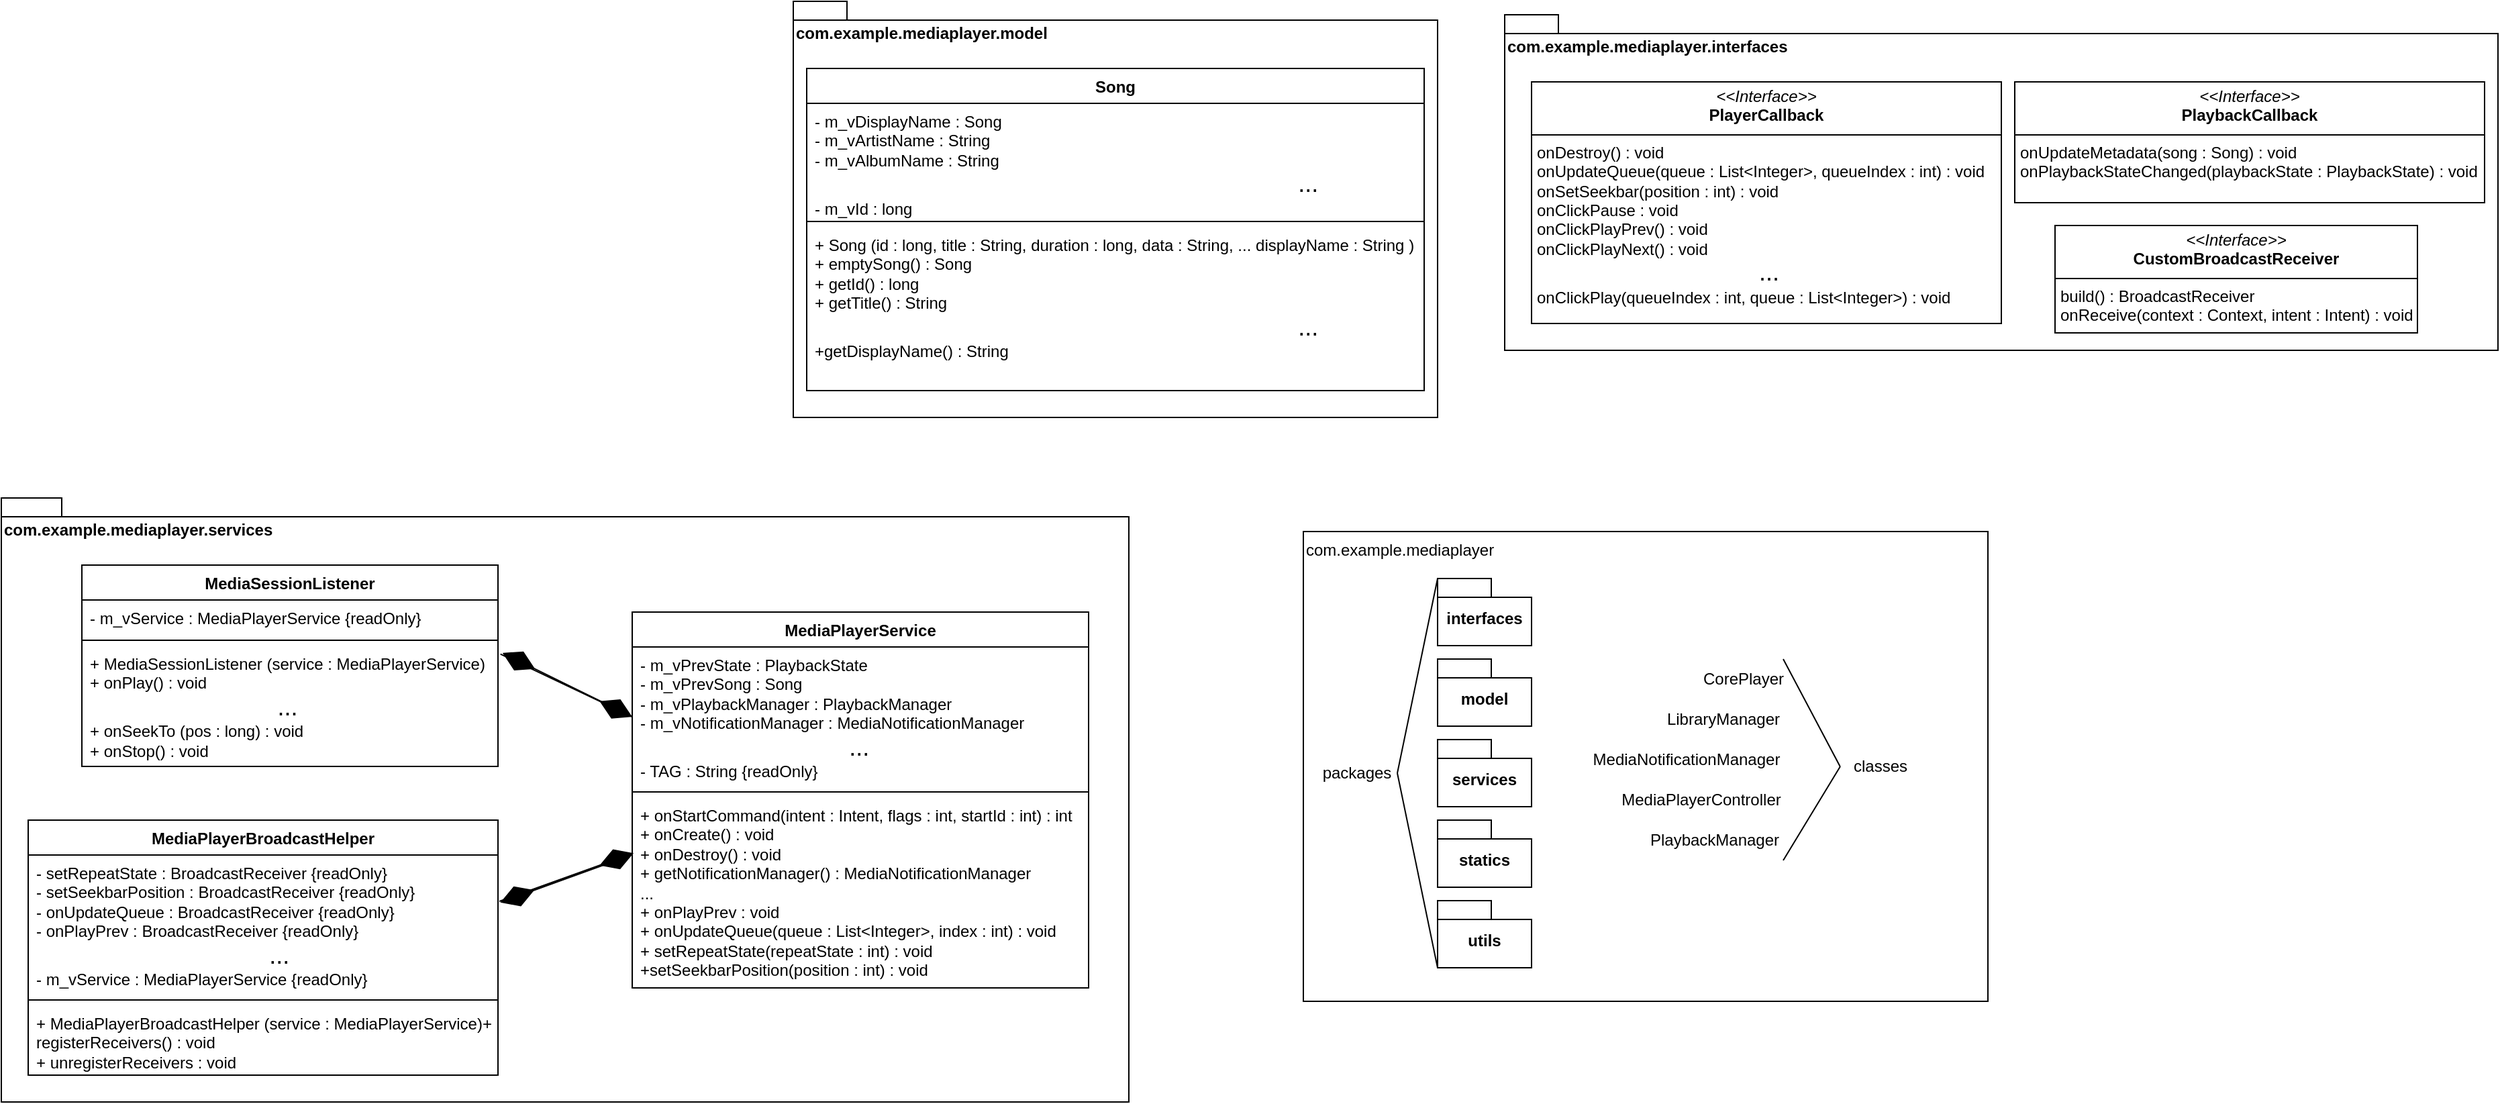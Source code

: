<mxfile version="24.4.0" type="github">
  <diagram name="Страница — 1" id="M9xCnpS0xsGaigTrREdY">
    <mxGraphModel dx="3703" dy="1117" grid="1" gridSize="10" guides="1" tooltips="1" connect="1" arrows="1" fold="1" page="1" pageScale="1" pageWidth="827" pageHeight="1169" math="0" shadow="0">
      <root>
        <mxCell id="0" />
        <mxCell id="1" parent="0" />
        <mxCell id="pfNWvsB-766Iec26Grvq-45" value="&lt;div align=&quot;left&quot;&gt;com.example.mediaplayer.services&lt;/div&gt;" style="shape=folder;fontStyle=1;spacingTop=10;tabWidth=40;tabHeight=14;tabPosition=left;html=1;whiteSpace=wrap;align=left;verticalAlign=top;" vertex="1" parent="1">
          <mxGeometry x="-1010" y="560" width="840" height="450" as="geometry" />
        </mxCell>
        <mxCell id="pfNWvsB-766Iec26Grvq-44" value="&lt;div align=&quot;left&quot;&gt;com.example.mediaplayer.interfaces&lt;/div&gt;" style="shape=folder;fontStyle=1;spacingTop=10;tabWidth=40;tabHeight=14;tabPosition=left;html=1;whiteSpace=wrap;align=left;verticalAlign=top;" vertex="1" parent="1">
          <mxGeometry x="110" y="200" width="740" height="250" as="geometry" />
        </mxCell>
        <mxCell id="pfNWvsB-766Iec26Grvq-43" value="com.example.mediaplayer.model" style="shape=folder;fontStyle=1;spacingTop=10;tabWidth=40;tabHeight=14;tabPosition=left;html=1;whiteSpace=wrap;verticalAlign=top;align=left;" vertex="1" parent="1">
          <mxGeometry x="-420" y="190" width="480" height="310" as="geometry" />
        </mxCell>
        <mxCell id="pfNWvsB-766Iec26Grvq-1" value="&lt;div align=&quot;left&quot;&gt;com.example.mediaplayer&lt;/div&gt;" style="rounded=0;whiteSpace=wrap;html=1;align=left;verticalAlign=top;" vertex="1" parent="1">
          <mxGeometry x="-40" y="585" width="510" height="350" as="geometry" />
        </mxCell>
        <mxCell id="uJCwriH5KJLlYhuBKGId-6" value="" style="text;strokeColor=none;fillColor=none;align=left;verticalAlign=middle;spacingTop=-1;spacingLeft=4;spacingRight=4;rotatable=0;labelPosition=right;points=[];portConstraint=eastwest;" parent="1" vertex="1">
          <mxGeometry x="400" y="390" width="20" height="14" as="geometry" />
        </mxCell>
        <mxCell id="uJCwriH5KJLlYhuBKGId-18" value="Song" style="swimlane;fontStyle=1;align=center;verticalAlign=top;childLayout=stackLayout;horizontal=1;startSize=26;horizontalStack=0;resizeParent=1;resizeParentMax=0;resizeLast=0;collapsible=1;marginBottom=0;whiteSpace=wrap;html=1;" parent="1" vertex="1">
          <mxGeometry x="-410" y="240" width="460" height="240" as="geometry" />
        </mxCell>
        <mxCell id="uJCwriH5KJLlYhuBKGId-19" value="&lt;div&gt;- m_vDisplayName : Song&lt;/div&gt;&lt;div&gt;- m_vArtistName : String&lt;/div&gt;&lt;div&gt;- m_vAlbumName : String&lt;br&gt;&lt;/div&gt;&lt;div align=&quot;center&quot;&gt;&lt;font style=&quot;font-size: 18px;&quot;&gt;&lt;span style=&quot;white-space: pre;&quot;&gt;&#x9;&lt;/span&gt;&lt;span style=&quot;white-space: pre;&quot;&gt;&#x9;&lt;/span&gt;&lt;span style=&quot;white-space: pre;&quot;&gt;&#x9;&lt;/span&gt;&lt;span style=&quot;white-space: pre;&quot;&gt;&#x9;&lt;/span&gt;&lt;span style=&quot;white-space: pre;&quot;&gt;&#x9;&lt;/span&gt;&lt;span style=&quot;white-space: pre;&quot;&gt;&#x9;&lt;/span&gt;&lt;span style=&quot;white-space: pre;&quot;&gt;&#x9;&lt;/span&gt;&lt;span style=&quot;white-space: pre;&quot;&gt;&#x9;&lt;/span&gt;&lt;span style=&quot;white-space: pre;&quot;&gt;&#x9;&lt;/span&gt;...&lt;/font&gt;&lt;/div&gt;&lt;div&gt;- m_vId : long&lt;br&gt;&lt;/div&gt;" style="text;strokeColor=none;fillColor=none;align=left;verticalAlign=top;spacingLeft=4;spacingRight=4;overflow=hidden;rotatable=0;points=[[0,0.5],[1,0.5]];portConstraint=eastwest;whiteSpace=wrap;html=1;" parent="uJCwriH5KJLlYhuBKGId-18" vertex="1">
          <mxGeometry y="26" width="460" height="84" as="geometry" />
        </mxCell>
        <mxCell id="uJCwriH5KJLlYhuBKGId-20" value="" style="line;strokeWidth=1;fillColor=none;align=left;verticalAlign=middle;spacingTop=-1;spacingLeft=3;spacingRight=3;rotatable=0;labelPosition=right;points=[];portConstraint=eastwest;strokeColor=inherit;" parent="uJCwriH5KJLlYhuBKGId-18" vertex="1">
          <mxGeometry y="110" width="460" height="8" as="geometry" />
        </mxCell>
        <mxCell id="uJCwriH5KJLlYhuBKGId-21" value="&lt;div&gt;+ Song (id : long, title : String, duration : long, data : String, ... displayName : String )&lt;/div&gt;&lt;div&gt;+ emptySong() : Song&lt;/div&gt;&lt;div&gt;+ getId() : long&lt;/div&gt;&lt;div&gt;+ getTitle() : String&lt;br&gt;&lt;/div&gt;&lt;div&gt;&lt;font style=&quot;font-size: 18px;&quot;&gt;&lt;span style=&quot;white-space: pre;&quot;&gt;&#x9;&lt;/span&gt;&lt;span style=&quot;white-space: pre;&quot;&gt;&#x9;&lt;/span&gt;&lt;span style=&quot;white-space: pre;&quot;&gt;&#x9;&lt;/span&gt;&lt;span style=&quot;white-space: pre;&quot;&gt;&#x9;&lt;/span&gt;&lt;span style=&quot;white-space: pre;&quot;&gt;&#x9;&lt;/span&gt;&lt;span style=&quot;white-space: pre;&quot;&gt;&#x9;&lt;/span&gt;&lt;span style=&quot;white-space: pre;&quot;&gt;&#x9;&lt;/span&gt;&lt;span style=&quot;white-space: pre;&quot;&gt;&#x9;&lt;/span&gt;&lt;span style=&quot;white-space: pre;&quot;&gt;&#x9;&lt;/span&gt;...&lt;/font&gt;&lt;/div&gt;&lt;div align=&quot;left&quot;&gt;&lt;font style=&quot;font-size: 12px;&quot;&gt;+getDisplayName() : String&lt;br&gt;&lt;/font&gt;&lt;/div&gt;&lt;div align=&quot;center&quot;&gt;&lt;font style=&quot;font-size: 18px;&quot;&gt;&lt;br&gt;&lt;/font&gt;&lt;/div&gt;&lt;div&gt;&lt;br&gt;&lt;/div&gt;&lt;div&gt;&lt;br&gt;&lt;/div&gt;" style="text;strokeColor=none;fillColor=none;align=left;verticalAlign=top;spacingLeft=4;spacingRight=4;overflow=hidden;rotatable=0;points=[[0,0.5],[1,0.5]];portConstraint=eastwest;whiteSpace=wrap;html=1;" parent="uJCwriH5KJLlYhuBKGId-18" vertex="1">
          <mxGeometry y="118" width="460" height="122" as="geometry" />
        </mxCell>
        <mxCell id="uJCwriH5KJLlYhuBKGId-31" value="&lt;p style=&quot;margin:0px;margin-top:4px;text-align:center;&quot;&gt;&lt;i&gt;&amp;lt;&amp;lt;Interface&amp;gt;&amp;gt;&lt;/i&gt;&lt;br&gt;&lt;b&gt;PlayerCallback&lt;/b&gt;&lt;/p&gt;&lt;hr size=&quot;1&quot; style=&quot;border-style:solid;&quot;&gt;&lt;p style=&quot;margin:0px;margin-left:4px;&quot;&gt;onDestroy() : void&lt;/p&gt;&lt;p style=&quot;margin:0px;margin-left:4px;&quot;&gt;onUpdateQueue(queue : List&amp;lt;Integer&amp;gt;, queueIndex : int) : void&lt;/p&gt;&lt;p style=&quot;margin:0px;margin-left:4px;&quot;&gt;onSetSeekbar(position : int) : void&lt;/p&gt;&lt;p style=&quot;margin:0px;margin-left:4px;&quot;&gt;onClickPause : void&lt;/p&gt;&lt;p style=&quot;margin:0px;margin-left:4px;&quot;&gt;onClickPlayPrev() : void&lt;/p&gt;&lt;p style=&quot;margin:0px;margin-left:4px;&quot;&gt;onClickPlayNext() : void&lt;/p&gt;&lt;p align=&quot;center&quot; style=&quot;margin:0px;margin-left:4px;&quot;&gt;&lt;font style=&quot;font-size: 18px;&quot;&gt;...&lt;/font&gt;&lt;/p&gt;&lt;p style=&quot;margin:0px;margin-left:4px;&quot;&gt;onClickPlay(queueIndex : int, queue : List&amp;lt;Integer&amp;gt;) : void&lt;br&gt;&lt;/p&gt;" style="verticalAlign=top;align=left;overflow=fill;html=1;whiteSpace=wrap;" parent="1" vertex="1">
          <mxGeometry x="130" y="250" width="350" height="180" as="geometry" />
        </mxCell>
        <mxCell id="uJCwriH5KJLlYhuBKGId-32" value="&lt;p style=&quot;margin:0px;margin-top:4px;text-align:center;&quot;&gt;&lt;i&gt;&amp;lt;&amp;lt;Interface&amp;gt;&amp;gt;&lt;/i&gt;&lt;br&gt;&lt;b&gt;PlaybackCallback&lt;/b&gt;&lt;br&gt;&lt;/p&gt;&lt;hr size=&quot;1&quot; style=&quot;border-style:solid;&quot;&gt;&lt;p style=&quot;margin:0px;margin-left:4px;&quot;&gt;onUpdateMetadata(song : Song) : void&lt;/p&gt;&lt;p style=&quot;margin:0px;margin-left:4px;&quot;&gt;onPlaybackStateChanged(playbackState : PlaybackState) : void&lt;br&gt;&lt;/p&gt;" style="verticalAlign=top;align=left;overflow=fill;html=1;whiteSpace=wrap;" parent="1" vertex="1">
          <mxGeometry x="490" y="250" width="350" height="90" as="geometry" />
        </mxCell>
        <mxCell id="uJCwriH5KJLlYhuBKGId-34" value="&lt;p style=&quot;margin:0px;margin-top:4px;text-align:center;&quot;&gt;&lt;i&gt;&amp;lt;&amp;lt;Interface&amp;gt;&amp;gt;&lt;/i&gt;&lt;br&gt;&lt;b&gt;CustomBroadcastReceiver&lt;/b&gt;&lt;br&gt;&lt;/p&gt;&lt;hr size=&quot;1&quot; style=&quot;border-style:solid;&quot;&gt;&lt;p style=&quot;margin:0px;margin-left:4px;&quot;&gt;build() : BroadcastReceiver&lt;/p&gt;&lt;p style=&quot;margin:0px;margin-left:4px;&quot;&gt;onReceive(context : Context, intent : Intent) : void&lt;br&gt;&lt;/p&gt;" style="verticalAlign=top;align=left;overflow=fill;html=1;whiteSpace=wrap;" parent="1" vertex="1">
          <mxGeometry x="520" y="357" width="270" height="80" as="geometry" />
        </mxCell>
        <mxCell id="pfNWvsB-766Iec26Grvq-2" value="&lt;div&gt;interfaces&lt;/div&gt;" style="shape=folder;fontStyle=1;spacingTop=10;tabWidth=40;tabHeight=14;tabPosition=left;html=1;whiteSpace=wrap;" vertex="1" parent="1">
          <mxGeometry x="60" y="620" width="70" height="50" as="geometry" />
        </mxCell>
        <mxCell id="pfNWvsB-766Iec26Grvq-4" value="&lt;div align=&quot;center&quot;&gt;model&lt;/div&gt;" style="shape=folder;fontStyle=1;spacingTop=10;tabWidth=40;tabHeight=14;tabPosition=left;html=1;whiteSpace=wrap;verticalAlign=middle;align=center;" vertex="1" parent="1">
          <mxGeometry x="60" y="680" width="70" height="50" as="geometry" />
        </mxCell>
        <mxCell id="pfNWvsB-766Iec26Grvq-5" value="&lt;div&gt;services&lt;/div&gt;" style="shape=folder;fontStyle=1;spacingTop=10;tabWidth=40;tabHeight=14;tabPosition=left;html=1;whiteSpace=wrap;" vertex="1" parent="1">
          <mxGeometry x="60" y="740" width="70" height="50" as="geometry" />
        </mxCell>
        <mxCell id="pfNWvsB-766Iec26Grvq-6" value="&lt;div&gt;statics&lt;/div&gt;" style="shape=folder;fontStyle=1;spacingTop=10;tabWidth=40;tabHeight=14;tabPosition=left;html=1;whiteSpace=wrap;" vertex="1" parent="1">
          <mxGeometry x="60" y="800" width="70" height="50" as="geometry" />
        </mxCell>
        <mxCell id="pfNWvsB-766Iec26Grvq-7" value="&lt;div&gt;utils&lt;/div&gt;" style="shape=folder;fontStyle=1;spacingTop=10;tabWidth=40;tabHeight=14;tabPosition=left;html=1;whiteSpace=wrap;" vertex="1" parent="1">
          <mxGeometry x="60" y="860" width="70" height="50" as="geometry" />
        </mxCell>
        <mxCell id="pfNWvsB-766Iec26Grvq-12" value="" style="endArrow=none;html=1;rounded=0;exitX=1;exitY=0.5;exitDx=0;exitDy=0;entryX=0;entryY=0;entryDx=0;entryDy=0;entryPerimeter=0;" edge="1" parent="1" source="pfNWvsB-766Iec26Grvq-13" target="pfNWvsB-766Iec26Grvq-2">
          <mxGeometry width="50" height="50" relative="1" as="geometry">
            <mxPoint x="10" y="690" as="sourcePoint" />
            <mxPoint x="60" y="640" as="targetPoint" />
          </mxGeometry>
        </mxCell>
        <mxCell id="pfNWvsB-766Iec26Grvq-13" value="&lt;div&gt;packages&lt;/div&gt;" style="text;html=1;align=center;verticalAlign=middle;whiteSpace=wrap;rounded=0;" vertex="1" parent="1">
          <mxGeometry x="-30" y="750" width="60" height="30" as="geometry" />
        </mxCell>
        <mxCell id="pfNWvsB-766Iec26Grvq-14" value="" style="endArrow=none;html=1;rounded=0;exitX=1;exitY=0.5;exitDx=0;exitDy=0;entryX=0;entryY=0;entryDx=0;entryDy=50;entryPerimeter=0;" edge="1" parent="1" source="pfNWvsB-766Iec26Grvq-13" target="pfNWvsB-766Iec26Grvq-7">
          <mxGeometry width="50" height="50" relative="1" as="geometry">
            <mxPoint x="60" y="710" as="sourcePoint" />
            <mxPoint x="110" y="660" as="targetPoint" />
          </mxGeometry>
        </mxCell>
        <mxCell id="pfNWvsB-766Iec26Grvq-16" value="&lt;div&gt;CorePlayer&lt;/div&gt;" style="text;html=1;align=center;verticalAlign=middle;whiteSpace=wrap;rounded=0;" vertex="1" parent="1">
          <mxGeometry x="257.5" y="680" width="60" height="30" as="geometry" />
        </mxCell>
        <mxCell id="pfNWvsB-766Iec26Grvq-17" value="&lt;div&gt;LibraryManager&lt;/div&gt;" style="text;html=1;align=center;verticalAlign=middle;whiteSpace=wrap;rounded=0;" vertex="1" parent="1">
          <mxGeometry x="227.5" y="710" width="90" height="30" as="geometry" />
        </mxCell>
        <mxCell id="pfNWvsB-766Iec26Grvq-18" value="&lt;div&gt;MediaNotificationManager&lt;/div&gt;" style="text;html=1;align=center;verticalAlign=middle;whiteSpace=wrap;rounded=0;" vertex="1" parent="1">
          <mxGeometry x="172.5" y="740" width="145" height="30" as="geometry" />
        </mxCell>
        <mxCell id="pfNWvsB-766Iec26Grvq-19" value="&lt;div&gt;MediaPlayerController&lt;/div&gt;" style="text;html=1;align=center;verticalAlign=middle;whiteSpace=wrap;rounded=0;" vertex="1" parent="1">
          <mxGeometry x="195" y="770" width="122.5" height="30" as="geometry" />
        </mxCell>
        <mxCell id="pfNWvsB-766Iec26Grvq-20" value="&lt;div&gt;PlaybackManager&lt;/div&gt;" style="text;html=1;align=center;verticalAlign=middle;whiteSpace=wrap;rounded=0;" vertex="1" parent="1">
          <mxGeometry x="215" y="800" width="102.5" height="30" as="geometry" />
        </mxCell>
        <mxCell id="pfNWvsB-766Iec26Grvq-21" value="" style="endArrow=none;html=1;rounded=0;entryX=1;entryY=0;entryDx=0;entryDy=0;exitX=0.784;exitY=0.5;exitDx=0;exitDy=0;exitPerimeter=0;" edge="1" parent="1" source="pfNWvsB-766Iec26Grvq-1" target="pfNWvsB-766Iec26Grvq-16">
          <mxGeometry width="50" height="50" relative="1" as="geometry">
            <mxPoint x="130" y="590" as="sourcePoint" />
            <mxPoint x="180" y="540" as="targetPoint" />
          </mxGeometry>
        </mxCell>
        <mxCell id="pfNWvsB-766Iec26Grvq-23" value="" style="endArrow=none;html=1;rounded=0;exitX=1;exitY=1;exitDx=0;exitDy=0;" edge="1" parent="1" source="pfNWvsB-766Iec26Grvq-20">
          <mxGeometry width="50" height="50" relative="1" as="geometry">
            <mxPoint x="130" y="590" as="sourcePoint" />
            <mxPoint x="360" y="760" as="targetPoint" />
          </mxGeometry>
        </mxCell>
        <mxCell id="pfNWvsB-766Iec26Grvq-24" value="&lt;div&gt;classes&lt;/div&gt;" style="text;html=1;align=center;verticalAlign=middle;whiteSpace=wrap;rounded=0;" vertex="1" parent="1">
          <mxGeometry x="360" y="745" width="60" height="30" as="geometry" />
        </mxCell>
        <mxCell id="pfNWvsB-766Iec26Grvq-26" value="&lt;div&gt;MediaPlayerBroadcastHelper&lt;/div&gt;" style="swimlane;fontStyle=1;align=center;verticalAlign=top;childLayout=stackLayout;horizontal=1;startSize=26;horizontalStack=0;resizeParent=1;resizeParentMax=0;resizeLast=0;collapsible=1;marginBottom=0;whiteSpace=wrap;html=1;" vertex="1" parent="1">
          <mxGeometry x="-990" y="800" width="350" height="190" as="geometry" />
        </mxCell>
        <mxCell id="pfNWvsB-766Iec26Grvq-27" value="&lt;div&gt;- setRepeatState : BroadcastReceiver {readOnly}&lt;/div&gt;&lt;div&gt;- setSeekbarPosition : BroadcastReceiver {readOnly}&lt;/div&gt;&lt;div&gt;- onUpdateQueue : BroadcastReceiver {readOnly}&lt;/div&gt;&lt;div&gt;&lt;font style=&quot;font-size: 12px;&quot;&gt;- onPlayPrev : BroadcastReceiver {readOnly&lt;font&gt;}&lt;br&gt;&lt;/font&gt;&lt;/font&gt;&lt;/div&gt;&lt;div align=&quot;center&quot;&gt;&lt;font style=&quot;font-size: 18px;&quot;&gt;&lt;span style=&quot;white-space: pre;&quot;&gt;&#x9;&lt;/span&gt;&lt;span style=&quot;white-space: pre;&quot;&gt;&#x9;&lt;/span&gt;...&lt;/font&gt;&lt;/div&gt;&lt;div&gt;- m_vService : MediaPlayerService {readOnly}&lt;br&gt;&lt;/div&gt;" style="text;strokeColor=none;fillColor=none;align=left;verticalAlign=top;spacingLeft=4;spacingRight=4;overflow=hidden;rotatable=0;points=[[0,0.5],[1,0.5]];portConstraint=eastwest;whiteSpace=wrap;html=1;" vertex="1" parent="pfNWvsB-766Iec26Grvq-26">
          <mxGeometry y="26" width="350" height="104" as="geometry" />
        </mxCell>
        <mxCell id="pfNWvsB-766Iec26Grvq-28" value="" style="line;strokeWidth=1;fillColor=none;align=left;verticalAlign=middle;spacingTop=-1;spacingLeft=3;spacingRight=3;rotatable=0;labelPosition=right;points=[];portConstraint=eastwest;strokeColor=inherit;" vertex="1" parent="pfNWvsB-766Iec26Grvq-26">
          <mxGeometry y="130" width="350" height="8" as="geometry" />
        </mxCell>
        <mxCell id="pfNWvsB-766Iec26Grvq-29" value="&lt;div&gt;+ MediaPlayerBroadcastHelper (service : MediaPlayerService)+ registerReceivers() : void&lt;/div&gt;&lt;div&gt;+ unregisterReceivers : void&lt;br&gt;&lt;/div&gt;" style="text;strokeColor=none;fillColor=none;align=left;verticalAlign=top;spacingLeft=4;spacingRight=4;overflow=hidden;rotatable=0;points=[[0,0.5],[1,0.5]];portConstraint=eastwest;whiteSpace=wrap;html=1;" vertex="1" parent="pfNWvsB-766Iec26Grvq-26">
          <mxGeometry y="138" width="350" height="52" as="geometry" />
        </mxCell>
        <mxCell id="pfNWvsB-766Iec26Grvq-30" value="&lt;div&gt;MediaPlayerService&lt;/div&gt;" style="swimlane;fontStyle=1;align=center;verticalAlign=top;childLayout=stackLayout;horizontal=1;startSize=26;horizontalStack=0;resizeParent=1;resizeParentMax=0;resizeLast=0;collapsible=1;marginBottom=0;whiteSpace=wrap;html=1;" vertex="1" parent="1">
          <mxGeometry x="-540" y="645" width="340" height="280" as="geometry" />
        </mxCell>
        <mxCell id="pfNWvsB-766Iec26Grvq-31" value="&lt;div&gt;- m_vPrevState : PlaybackState&lt;/div&gt;&lt;div&gt;- m_vPrevSong : Song&lt;/div&gt;&lt;div&gt;- m_vPlaybackManager : PlaybackManager&lt;br&gt;&lt;/div&gt;&lt;div&gt;- m_vNotificationManager : MediaNotificationManager&lt;/div&gt;&lt;div align=&quot;center&quot;&gt;&lt;font style=&quot;font-size: 18px;&quot;&gt;&lt;span style=&quot;white-space: pre;&quot;&gt;&#x9;&lt;/span&gt;...&lt;/font&gt;&lt;/div&gt;&lt;div&gt;&lt;font style=&quot;font-size: 12px;&quot;&gt;- TAG : String {readOnly}&lt;br&gt;&lt;/font&gt;&lt;/div&gt;&lt;div&gt;&lt;br&gt;&lt;/div&gt;" style="text;strokeColor=none;fillColor=none;align=left;verticalAlign=top;spacingLeft=4;spacingRight=4;overflow=hidden;rotatable=0;points=[[0,0.5],[1,0.5]];portConstraint=eastwest;whiteSpace=wrap;html=1;" vertex="1" parent="pfNWvsB-766Iec26Grvq-30">
          <mxGeometry y="26" width="340" height="104" as="geometry" />
        </mxCell>
        <mxCell id="pfNWvsB-766Iec26Grvq-32" value="" style="line;strokeWidth=1;fillColor=none;align=left;verticalAlign=middle;spacingTop=-1;spacingLeft=3;spacingRight=3;rotatable=0;labelPosition=right;points=[];portConstraint=eastwest;strokeColor=inherit;" vertex="1" parent="pfNWvsB-766Iec26Grvq-30">
          <mxGeometry y="130" width="340" height="8" as="geometry" />
        </mxCell>
        <mxCell id="pfNWvsB-766Iec26Grvq-33" value="&lt;div&gt;+ onStartCommand(intent : Intent, flags : int, startId : int) : int&lt;/div&gt;&lt;div&gt;+ onCreate() : void&lt;/div&gt;&lt;div&gt;+ onDestroy() : void&lt;/div&gt;&lt;div&gt;+ getNotificationManager() : MediaNotificationManager&lt;/div&gt;&lt;div&gt;...&lt;/div&gt;&lt;div&gt;+ onPlayPrev : void&lt;/div&gt;&lt;div&gt;+ onUpdateQueue(queue : List&amp;lt;Integer&amp;gt;, index : int) : void&lt;/div&gt;&lt;div&gt;+ setRepeatState(repeatState : int) : void&lt;/div&gt;&lt;div&gt;+setSeekbarPosition(position : int) : void&lt;br&gt;&lt;/div&gt;" style="text;strokeColor=none;fillColor=none;align=left;verticalAlign=top;spacingLeft=4;spacingRight=4;overflow=hidden;rotatable=0;points=[[0,0.5],[1,0.5]];portConstraint=eastwest;whiteSpace=wrap;html=1;" vertex="1" parent="pfNWvsB-766Iec26Grvq-30">
          <mxGeometry y="138" width="340" height="142" as="geometry" />
        </mxCell>
        <mxCell id="pfNWvsB-766Iec26Grvq-34" value="MediaSessionListener" style="swimlane;fontStyle=1;align=center;verticalAlign=top;childLayout=stackLayout;horizontal=1;startSize=26;horizontalStack=0;resizeParent=1;resizeParentMax=0;resizeLast=0;collapsible=1;marginBottom=0;whiteSpace=wrap;html=1;" vertex="1" parent="1">
          <mxGeometry x="-950" y="610" width="310" height="150" as="geometry" />
        </mxCell>
        <mxCell id="pfNWvsB-766Iec26Grvq-35" value="- m_vService : MediaPlayerService {readOnly}" style="text;strokeColor=none;fillColor=none;align=left;verticalAlign=top;spacingLeft=4;spacingRight=4;overflow=hidden;rotatable=0;points=[[0,0.5],[1,0.5]];portConstraint=eastwest;whiteSpace=wrap;html=1;" vertex="1" parent="pfNWvsB-766Iec26Grvq-34">
          <mxGeometry y="26" width="310" height="26" as="geometry" />
        </mxCell>
        <mxCell id="pfNWvsB-766Iec26Grvq-36" value="" style="line;strokeWidth=1;fillColor=none;align=left;verticalAlign=middle;spacingTop=-1;spacingLeft=3;spacingRight=3;rotatable=0;labelPosition=right;points=[];portConstraint=eastwest;strokeColor=inherit;" vertex="1" parent="pfNWvsB-766Iec26Grvq-34">
          <mxGeometry y="52" width="310" height="8" as="geometry" />
        </mxCell>
        <mxCell id="pfNWvsB-766Iec26Grvq-37" value="&lt;div&gt;+ MediaSessionListener (service : MediaPlayerService)&lt;/div&gt;&lt;div&gt;+ onPlay() : void&lt;/div&gt;&lt;div align=&quot;center&quot;&gt;&lt;font style=&quot;font-size: 18px;&quot;&gt;...&lt;br&gt;&lt;/font&gt;&lt;/div&gt;&lt;div align=&quot;left&quot;&gt;&lt;font style=&quot;font-size: 12px;&quot;&gt;+ onSeekTo (pos : long) : void&lt;/font&gt;&lt;/div&gt;&lt;div align=&quot;left&quot;&gt;&lt;font style=&quot;font-size: 12px;&quot;&gt;+ onStop() : void&lt;br&gt;&lt;/font&gt;&lt;/div&gt;" style="text;strokeColor=none;fillColor=none;align=left;verticalAlign=top;spacingLeft=4;spacingRight=4;overflow=hidden;rotatable=0;points=[[0,0.5],[1,0.5]];portConstraint=eastwest;whiteSpace=wrap;html=1;" vertex="1" parent="pfNWvsB-766Iec26Grvq-34">
          <mxGeometry y="60" width="310" height="90" as="geometry" />
        </mxCell>
        <mxCell id="pfNWvsB-766Iec26Grvq-38" value="" style="endArrow=diamondThin;endFill=1;endSize=24;html=1;rounded=0;entryX=0;entryY=0.5;entryDx=0;entryDy=0;exitX=1.006;exitY=0.07;exitDx=0;exitDy=0;exitPerimeter=0;" edge="1" parent="1" source="pfNWvsB-766Iec26Grvq-37" target="pfNWvsB-766Iec26Grvq-31">
          <mxGeometry width="160" relative="1" as="geometry">
            <mxPoint x="-430" y="720" as="sourcePoint" />
            <mxPoint x="-270" y="720" as="targetPoint" />
          </mxGeometry>
        </mxCell>
        <mxCell id="pfNWvsB-766Iec26Grvq-39" value="" style="endArrow=diamondThin;endFill=1;endSize=24;html=1;rounded=0;exitX=0;exitY=0.5;exitDx=0;exitDy=0;entryX=1.011;entryY=0.061;entryDx=0;entryDy=0;entryPerimeter=0;" edge="1" parent="1" source="pfNWvsB-766Iec26Grvq-31" target="pfNWvsB-766Iec26Grvq-37">
          <mxGeometry width="160" relative="1" as="geometry">
            <mxPoint x="-430" y="720" as="sourcePoint" />
            <mxPoint x="-270" y="720" as="targetPoint" />
          </mxGeometry>
        </mxCell>
        <mxCell id="pfNWvsB-766Iec26Grvq-41" value="" style="endArrow=diamondThin;endFill=1;endSize=24;html=1;rounded=0;entryX=0.003;entryY=0.293;entryDx=0;entryDy=0;entryPerimeter=0;exitX=1.003;exitY=0.332;exitDx=0;exitDy=0;exitPerimeter=0;" edge="1" parent="1" source="pfNWvsB-766Iec26Grvq-27" target="pfNWvsB-766Iec26Grvq-33">
          <mxGeometry width="160" relative="1" as="geometry">
            <mxPoint x="-430" y="750" as="sourcePoint" />
            <mxPoint x="-270" y="750" as="targetPoint" />
          </mxGeometry>
        </mxCell>
        <mxCell id="pfNWvsB-766Iec26Grvq-42" value="" style="endArrow=diamondThin;endFill=1;endSize=24;html=1;rounded=0;entryX=1.005;entryY=0.34;entryDx=0;entryDy=0;entryPerimeter=0;exitX=-0.004;exitY=0.305;exitDx=0;exitDy=0;exitPerimeter=0;" edge="1" parent="1" source="pfNWvsB-766Iec26Grvq-33" target="pfNWvsB-766Iec26Grvq-27">
          <mxGeometry width="160" relative="1" as="geometry">
            <mxPoint x="-430" y="750" as="sourcePoint" />
            <mxPoint x="-270" y="750" as="targetPoint" />
          </mxGeometry>
        </mxCell>
      </root>
    </mxGraphModel>
  </diagram>
</mxfile>
